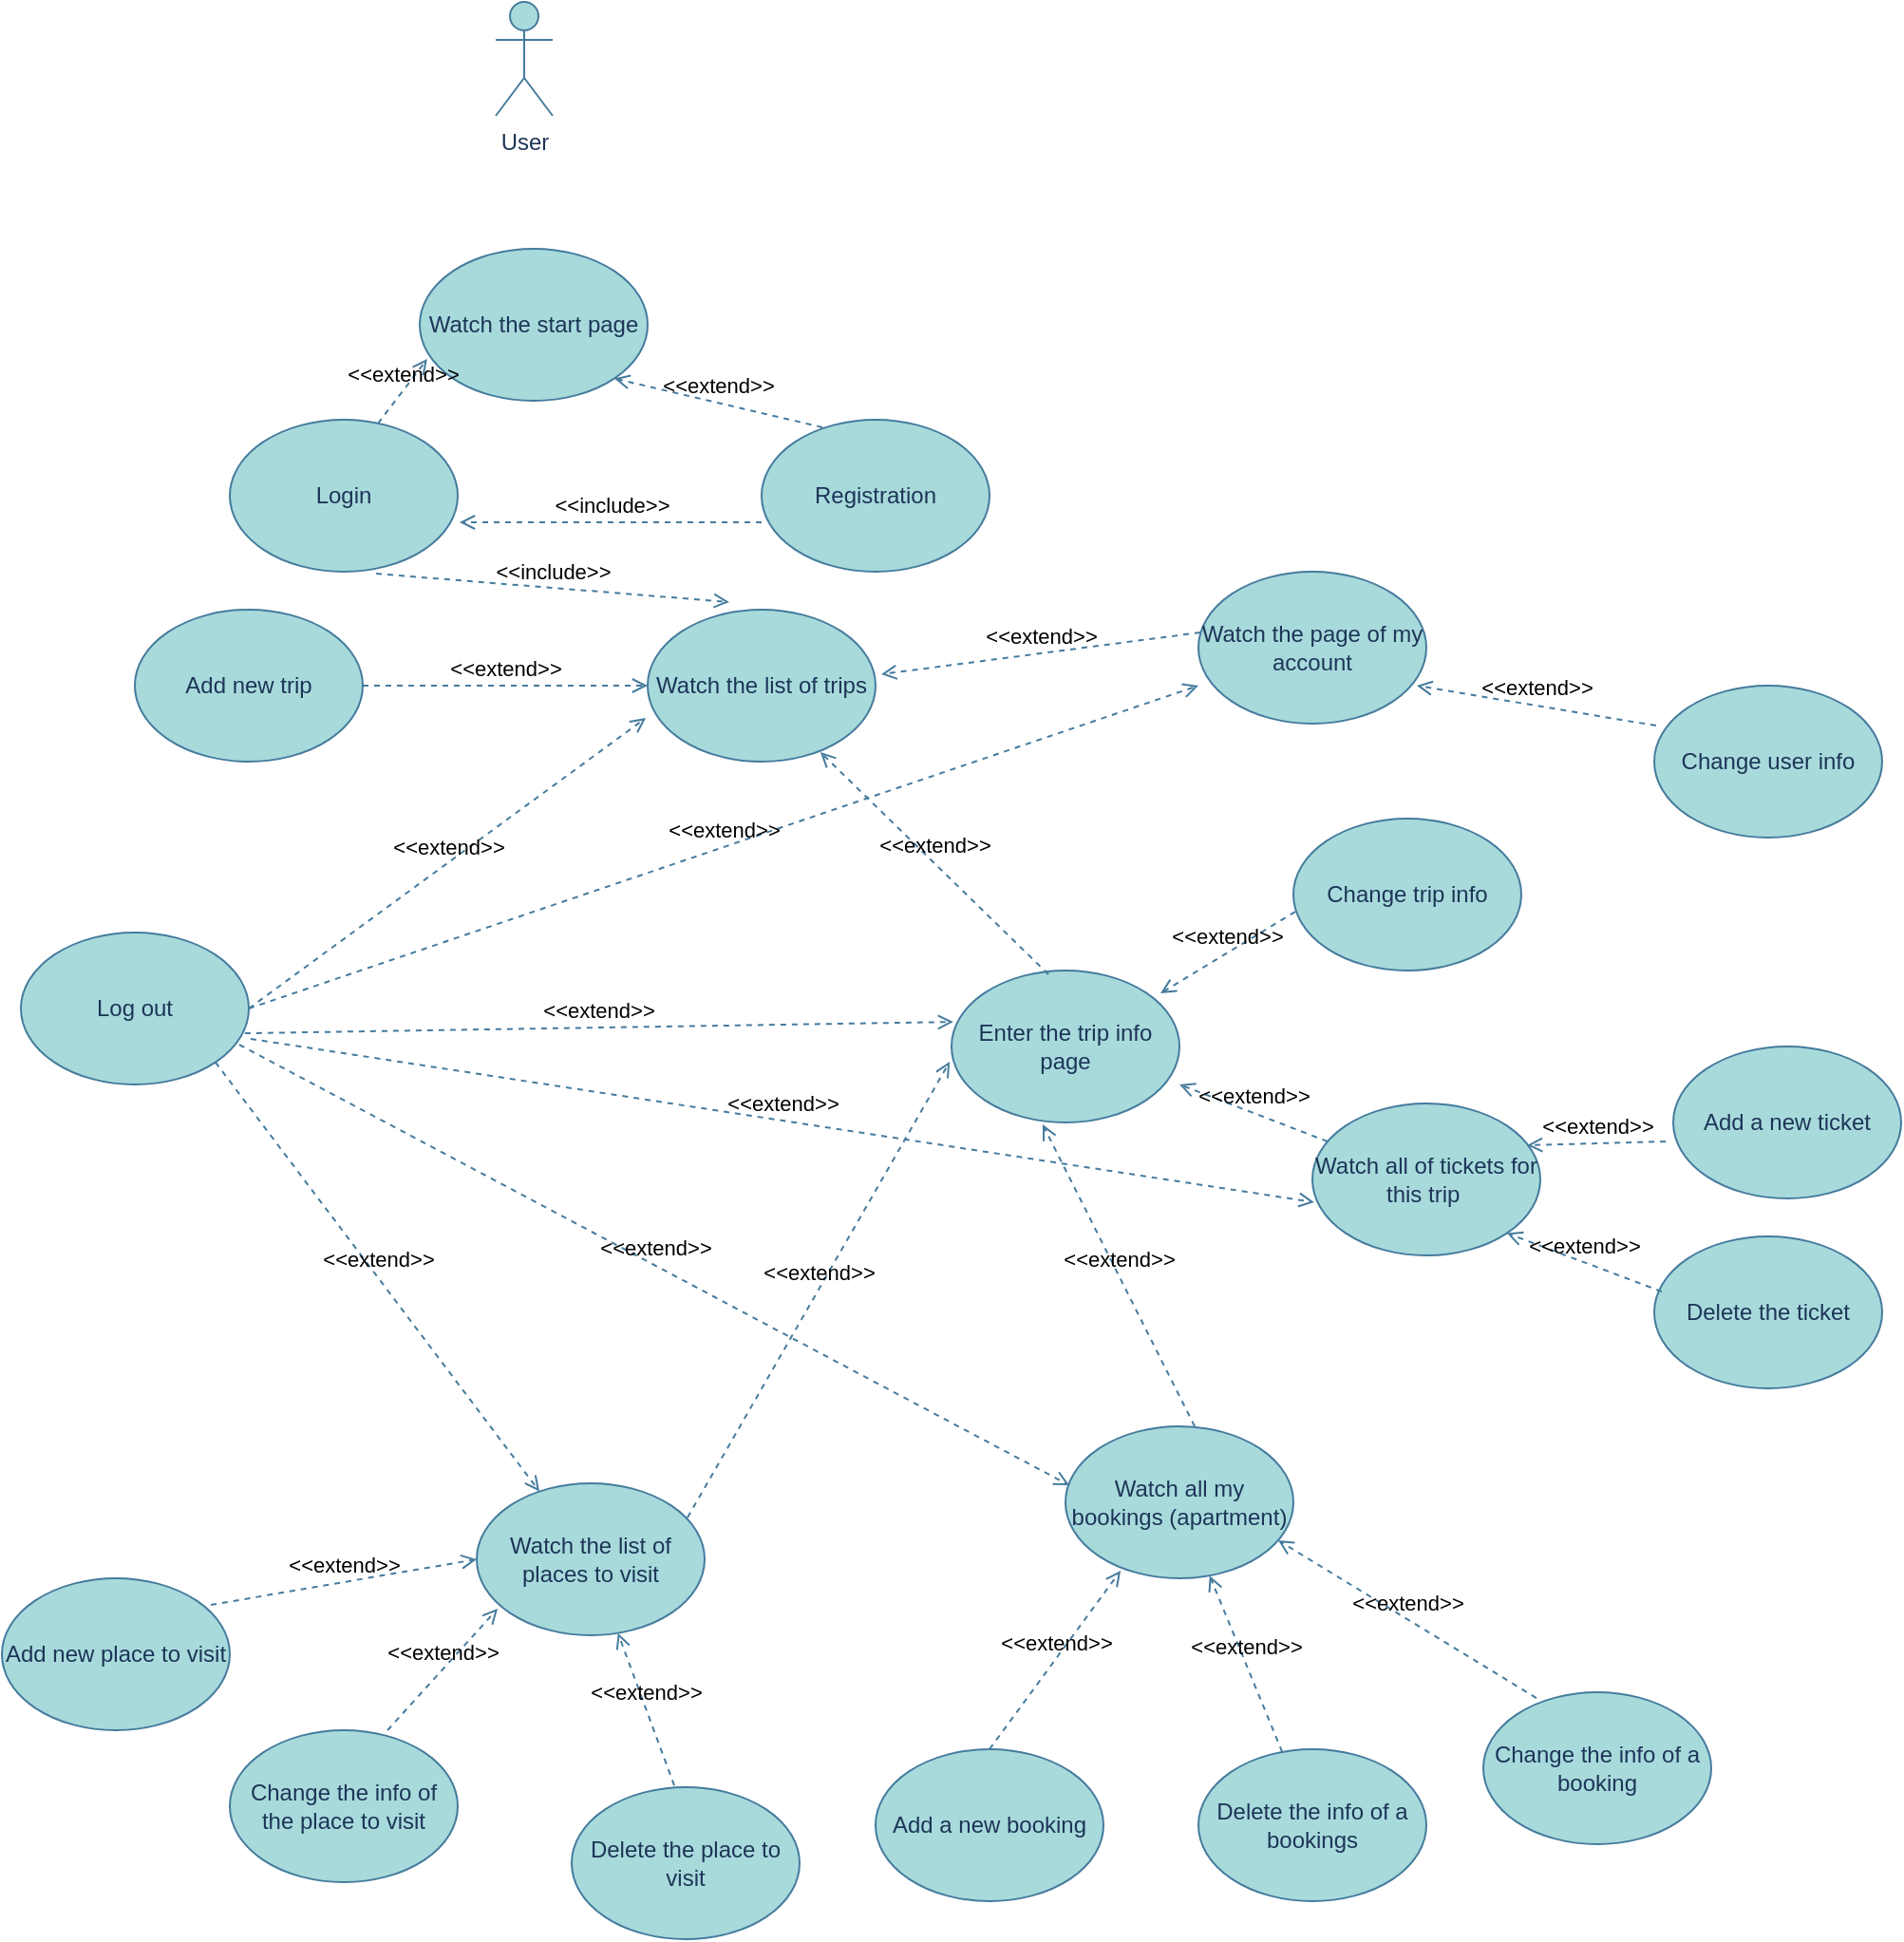 <mxfile version="21.2.8" type="device">
  <diagram name="Page-1" id="8oJk-31F9vDzVaQ4Je9T">
    <mxGraphModel dx="2284" dy="844" grid="1" gridSize="10" guides="1" tooltips="1" connect="1" arrows="1" fold="1" page="1" pageScale="1" pageWidth="850" pageHeight="1100" math="0" shadow="0">
      <root>
        <mxCell id="0" />
        <mxCell id="1" parent="0" />
        <mxCell id="cNfmolccE-oLCiGpqIM0-1" value="User" style="shape=umlActor;verticalLabelPosition=bottom;verticalAlign=top;html=1;outlineConnect=0;labelBackgroundColor=none;fillColor=#A8DADC;strokeColor=#457B9D;fontColor=#1D3557;" vertex="1" parent="1">
          <mxGeometry x="20" y="60" width="30" height="60" as="geometry" />
        </mxCell>
        <mxCell id="cNfmolccE-oLCiGpqIM0-2" value="Watch the start page" style="ellipse;whiteSpace=wrap;html=1;labelBackgroundColor=none;fillColor=#A8DADC;strokeColor=#457B9D;fontColor=#1D3557;" vertex="1" parent="1">
          <mxGeometry x="-20" y="190" width="120" height="80" as="geometry" />
        </mxCell>
        <mxCell id="cNfmolccE-oLCiGpqIM0-3" value="Login" style="ellipse;whiteSpace=wrap;html=1;labelBackgroundColor=none;fillColor=#A8DADC;strokeColor=#457B9D;fontColor=#1D3557;" vertex="1" parent="1">
          <mxGeometry x="-120" y="280" width="120" height="80" as="geometry" />
        </mxCell>
        <mxCell id="cNfmolccE-oLCiGpqIM0-4" value="Registration" style="ellipse;whiteSpace=wrap;html=1;labelBackgroundColor=none;fillColor=#A8DADC;strokeColor=#457B9D;fontColor=#1D3557;" vertex="1" parent="1">
          <mxGeometry x="160" y="280" width="120" height="80" as="geometry" />
        </mxCell>
        <mxCell id="cNfmolccE-oLCiGpqIM0-5" value="Watch the list of trips" style="ellipse;whiteSpace=wrap;html=1;labelBackgroundColor=none;fillColor=#A8DADC;strokeColor=#457B9D;fontColor=#1D3557;" vertex="1" parent="1">
          <mxGeometry x="100" y="380" width="120" height="80" as="geometry" />
        </mxCell>
        <mxCell id="cNfmolccE-oLCiGpqIM0-6" value="Add new trip" style="ellipse;whiteSpace=wrap;html=1;labelBackgroundColor=none;fillColor=#A8DADC;strokeColor=#457B9D;fontColor=#1D3557;" vertex="1" parent="1">
          <mxGeometry x="-170" y="380" width="120" height="80" as="geometry" />
        </mxCell>
        <mxCell id="cNfmolccE-oLCiGpqIM0-7" value="Watch the list of places to visit" style="ellipse;whiteSpace=wrap;html=1;labelBackgroundColor=none;fillColor=#A8DADC;strokeColor=#457B9D;fontColor=#1D3557;" vertex="1" parent="1">
          <mxGeometry x="10" y="840" width="120" height="80" as="geometry" />
        </mxCell>
        <mxCell id="cNfmolccE-oLCiGpqIM0-8" value="Add new place to visit" style="ellipse;whiteSpace=wrap;html=1;labelBackgroundColor=none;fillColor=#A8DADC;strokeColor=#457B9D;fontColor=#1D3557;" vertex="1" parent="1">
          <mxGeometry x="-240" y="890" width="120" height="80" as="geometry" />
        </mxCell>
        <mxCell id="cNfmolccE-oLCiGpqIM0-9" value="Change the info of the place to visit" style="ellipse;whiteSpace=wrap;html=1;labelBackgroundColor=none;fillColor=#A8DADC;strokeColor=#457B9D;fontColor=#1D3557;" vertex="1" parent="1">
          <mxGeometry x="-120" y="970" width="120" height="80" as="geometry" />
        </mxCell>
        <mxCell id="cNfmolccE-oLCiGpqIM0-10" value="Watch all my bookings (apartment)" style="ellipse;whiteSpace=wrap;html=1;labelBackgroundColor=none;fillColor=#A8DADC;strokeColor=#457B9D;fontColor=#1D3557;" vertex="1" parent="1">
          <mxGeometry x="320" y="810" width="120" height="80" as="geometry" />
        </mxCell>
        <mxCell id="cNfmolccE-oLCiGpqIM0-11" value="Add a new booking" style="ellipse;whiteSpace=wrap;html=1;labelBackgroundColor=none;fillColor=#A8DADC;strokeColor=#457B9D;fontColor=#1D3557;" vertex="1" parent="1">
          <mxGeometry x="220" y="980" width="120" height="80" as="geometry" />
        </mxCell>
        <mxCell id="cNfmolccE-oLCiGpqIM0-12" value="Change the info of a booking" style="ellipse;whiteSpace=wrap;html=1;labelBackgroundColor=none;fillColor=#A8DADC;strokeColor=#457B9D;fontColor=#1D3557;" vertex="1" parent="1">
          <mxGeometry x="540" y="950" width="120" height="80" as="geometry" />
        </mxCell>
        <mxCell id="cNfmolccE-oLCiGpqIM0-13" value="Delete the place to visit" style="ellipse;whiteSpace=wrap;html=1;labelBackgroundColor=none;fillColor=#A8DADC;strokeColor=#457B9D;fontColor=#1D3557;" vertex="1" parent="1">
          <mxGeometry x="60" y="1000" width="120" height="80" as="geometry" />
        </mxCell>
        <mxCell id="cNfmolccE-oLCiGpqIM0-14" value="Delete the info of a bookings" style="ellipse;whiteSpace=wrap;html=1;labelBackgroundColor=none;fillColor=#A8DADC;strokeColor=#457B9D;fontColor=#1D3557;" vertex="1" parent="1">
          <mxGeometry x="390" y="980" width="120" height="80" as="geometry" />
        </mxCell>
        <mxCell id="cNfmolccE-oLCiGpqIM0-15" value="Watch all of tickets for this trip&amp;nbsp;" style="ellipse;whiteSpace=wrap;html=1;labelBackgroundColor=none;fillColor=#A8DADC;strokeColor=#457B9D;fontColor=#1D3557;" vertex="1" parent="1">
          <mxGeometry x="450" y="640" width="120" height="80" as="geometry" />
        </mxCell>
        <mxCell id="cNfmolccE-oLCiGpqIM0-16" value="Add a new ticket" style="ellipse;whiteSpace=wrap;html=1;labelBackgroundColor=none;fillColor=#A8DADC;strokeColor=#457B9D;fontColor=#1D3557;" vertex="1" parent="1">
          <mxGeometry x="640" y="610" width="120" height="80" as="geometry" />
        </mxCell>
        <mxCell id="cNfmolccE-oLCiGpqIM0-17" value="Delete the ticket" style="ellipse;whiteSpace=wrap;html=1;labelBackgroundColor=none;fillColor=#A8DADC;strokeColor=#457B9D;fontColor=#1D3557;" vertex="1" parent="1">
          <mxGeometry x="630" y="710" width="120" height="80" as="geometry" />
        </mxCell>
        <mxCell id="cNfmolccE-oLCiGpqIM0-18" value="Watch the page of my account" style="ellipse;whiteSpace=wrap;html=1;labelBackgroundColor=none;fillColor=#A8DADC;strokeColor=#457B9D;fontColor=#1D3557;" vertex="1" parent="1">
          <mxGeometry x="390" y="360" width="120" height="80" as="geometry" />
        </mxCell>
        <mxCell id="cNfmolccE-oLCiGpqIM0-19" value="Change user info" style="ellipse;whiteSpace=wrap;html=1;labelBackgroundColor=none;fillColor=#A8DADC;strokeColor=#457B9D;fontColor=#1D3557;" vertex="1" parent="1">
          <mxGeometry x="630" y="420" width="120" height="80" as="geometry" />
        </mxCell>
        <mxCell id="cNfmolccE-oLCiGpqIM0-20" value="&amp;lt;&amp;lt;extend&amp;gt;&amp;gt;" style="html=1;verticalAlign=bottom;labelBackgroundColor=none;endArrow=open;endFill=0;dashed=1;rounded=0;exitX=0.65;exitY=0.025;exitDx=0;exitDy=0;exitPerimeter=0;entryX=0.033;entryY=0.725;entryDx=0;entryDy=0;entryPerimeter=0;strokeColor=#457B9D;fontColor=default;" edge="1" parent="1" source="cNfmolccE-oLCiGpqIM0-3" target="cNfmolccE-oLCiGpqIM0-2">
          <mxGeometry width="160" relative="1" as="geometry">
            <mxPoint x="500" y="500" as="sourcePoint" />
            <mxPoint x="340" y="500" as="targetPoint" />
          </mxGeometry>
        </mxCell>
        <mxCell id="cNfmolccE-oLCiGpqIM0-21" value="&amp;lt;&amp;lt;extend&amp;gt;&amp;gt;" style="html=1;verticalAlign=bottom;labelBackgroundColor=none;endArrow=open;endFill=0;dashed=1;rounded=0;exitX=0.267;exitY=0.05;exitDx=0;exitDy=0;exitPerimeter=0;entryX=1;entryY=1;entryDx=0;entryDy=0;strokeColor=#457B9D;fontColor=default;" edge="1" parent="1" source="cNfmolccE-oLCiGpqIM0-4" target="cNfmolccE-oLCiGpqIM0-2">
          <mxGeometry width="160" relative="1" as="geometry">
            <mxPoint x="318" y="352" as="sourcePoint" />
            <mxPoint x="359" y="308" as="targetPoint" />
          </mxGeometry>
        </mxCell>
        <mxCell id="cNfmolccE-oLCiGpqIM0-22" value="&amp;lt;&amp;lt;include&amp;gt;&amp;gt;" style="html=1;verticalAlign=bottom;labelBackgroundColor=none;endArrow=open;endFill=0;dashed=1;rounded=0;exitX=0;exitY=0.675;exitDx=0;exitDy=0;exitPerimeter=0;entryX=1.008;entryY=0.675;entryDx=0;entryDy=0;entryPerimeter=0;strokeColor=#457B9D;fontColor=default;" edge="1" parent="1" source="cNfmolccE-oLCiGpqIM0-4" target="cNfmolccE-oLCiGpqIM0-3">
          <mxGeometry width="160" relative="1" as="geometry">
            <mxPoint x="510" y="500" as="sourcePoint" />
            <mxPoint x="350" y="500" as="targetPoint" />
          </mxGeometry>
        </mxCell>
        <mxCell id="cNfmolccE-oLCiGpqIM0-23" value="&amp;lt;&amp;lt;include&amp;gt;&amp;gt;" style="html=1;verticalAlign=bottom;labelBackgroundColor=none;endArrow=open;endFill=0;dashed=1;rounded=0;exitX=0.642;exitY=1.013;exitDx=0;exitDy=0;exitPerimeter=0;entryX=0.358;entryY=-0.05;entryDx=0;entryDy=0;entryPerimeter=0;strokeColor=#457B9D;fontColor=default;" edge="1" parent="1" source="cNfmolccE-oLCiGpqIM0-3" target="cNfmolccE-oLCiGpqIM0-5">
          <mxGeometry width="160" relative="1" as="geometry">
            <mxPoint x="361" y="404" as="sourcePoint" />
            <mxPoint x="490" y="404" as="targetPoint" />
          </mxGeometry>
        </mxCell>
        <mxCell id="cNfmolccE-oLCiGpqIM0-24" value="&amp;lt;&amp;lt;extend&amp;gt;&amp;gt;" style="html=1;verticalAlign=bottom;labelBackgroundColor=none;endArrow=open;endFill=0;dashed=1;rounded=0;exitX=0.008;exitY=0.4;exitDx=0;exitDy=0;exitPerimeter=0;entryX=1.025;entryY=0.425;entryDx=0;entryDy=0;entryPerimeter=0;strokeColor=#457B9D;fontColor=default;" edge="1" parent="1" source="cNfmolccE-oLCiGpqIM0-18" target="cNfmolccE-oLCiGpqIM0-5">
          <mxGeometry width="160" relative="1" as="geometry">
            <mxPoint x="522" y="354" as="sourcePoint" />
            <mxPoint x="457" y="318" as="targetPoint" />
          </mxGeometry>
        </mxCell>
        <mxCell id="cNfmolccE-oLCiGpqIM0-25" value="&amp;lt;&amp;lt;extend&amp;gt;&amp;gt;" style="html=1;verticalAlign=bottom;labelBackgroundColor=none;endArrow=open;endFill=0;dashed=1;rounded=0;exitX=1;exitY=0.5;exitDx=0;exitDy=0;strokeColor=#457B9D;fontColor=default;" edge="1" parent="1" source="cNfmolccE-oLCiGpqIM0-6" target="cNfmolccE-oLCiGpqIM0-5">
          <mxGeometry width="160" relative="1" as="geometry">
            <mxPoint x="532" y="364" as="sourcePoint" />
            <mxPoint x="467" y="328" as="targetPoint" />
          </mxGeometry>
        </mxCell>
        <mxCell id="cNfmolccE-oLCiGpqIM0-26" value="&amp;lt;&amp;lt;extend&amp;gt;&amp;gt;" style="html=1;verticalAlign=bottom;labelBackgroundColor=none;endArrow=open;endFill=0;dashed=1;rounded=0;exitX=0.008;exitY=0.263;exitDx=0;exitDy=0;exitPerimeter=0;entryX=0.958;entryY=0.75;entryDx=0;entryDy=0;entryPerimeter=0;strokeColor=#457B9D;fontColor=default;" edge="1" parent="1" source="cNfmolccE-oLCiGpqIM0-19" target="cNfmolccE-oLCiGpqIM0-18">
          <mxGeometry width="160" relative="1" as="geometry">
            <mxPoint x="542" y="374" as="sourcePoint" />
            <mxPoint x="477" y="338" as="targetPoint" />
          </mxGeometry>
        </mxCell>
        <mxCell id="cNfmolccE-oLCiGpqIM0-27" value="&amp;lt;&amp;lt;extend&amp;gt;&amp;gt;" style="html=1;verticalAlign=bottom;labelBackgroundColor=none;endArrow=open;endFill=0;dashed=1;rounded=0;entryX=1;entryY=0.75;entryDx=0;entryDy=0;entryPerimeter=0;strokeColor=#457B9D;fontColor=default;" edge="1" parent="1" source="cNfmolccE-oLCiGpqIM0-15" target="cNfmolccE-oLCiGpqIM0-29">
          <mxGeometry width="160" relative="1" as="geometry">
            <mxPoint x="552" y="384" as="sourcePoint" />
            <mxPoint x="420" y="510" as="targetPoint" />
          </mxGeometry>
        </mxCell>
        <mxCell id="cNfmolccE-oLCiGpqIM0-28" value="&amp;lt;&amp;lt;extend&amp;gt;&amp;gt;" style="html=1;verticalAlign=bottom;labelBackgroundColor=none;endArrow=open;endFill=0;dashed=1;rounded=0;exitX=0.567;exitY=0;exitDx=0;exitDy=0;exitPerimeter=0;entryX=0.4;entryY=1.013;entryDx=0;entryDy=0;entryPerimeter=0;strokeColor=#457B9D;fontColor=default;" edge="1" parent="1" source="cNfmolccE-oLCiGpqIM0-10" target="cNfmolccE-oLCiGpqIM0-29">
          <mxGeometry width="160" relative="1" as="geometry">
            <mxPoint x="562" y="394" as="sourcePoint" />
            <mxPoint x="230" y="530" as="targetPoint" />
          </mxGeometry>
        </mxCell>
        <mxCell id="cNfmolccE-oLCiGpqIM0-29" value="Enter the trip info page" style="ellipse;whiteSpace=wrap;html=1;labelBackgroundColor=none;fillColor=#A8DADC;strokeColor=#457B9D;fontColor=#1D3557;" vertex="1" parent="1">
          <mxGeometry x="260" y="570" width="120" height="80" as="geometry" />
        </mxCell>
        <mxCell id="cNfmolccE-oLCiGpqIM0-30" value="&amp;lt;&amp;lt;extend&amp;gt;&amp;gt;" style="html=1;verticalAlign=bottom;labelBackgroundColor=none;endArrow=open;endFill=0;dashed=1;rounded=0;exitX=0.425;exitY=0.025;exitDx=0;exitDy=0;exitPerimeter=0;entryX=0.758;entryY=0.938;entryDx=0;entryDy=0;entryPerimeter=0;strokeColor=#457B9D;fontColor=default;" edge="1" parent="1" source="cNfmolccE-oLCiGpqIM0-29" target="cNfmolccE-oLCiGpqIM0-5">
          <mxGeometry width="160" relative="1" as="geometry">
            <mxPoint x="421" y="720" as="sourcePoint" />
            <mxPoint x="430" y="520" as="targetPoint" />
          </mxGeometry>
        </mxCell>
        <mxCell id="cNfmolccE-oLCiGpqIM0-31" value="&amp;lt;&amp;lt;extend&amp;gt;&amp;gt;" style="html=1;verticalAlign=bottom;labelBackgroundColor=none;endArrow=open;endFill=0;dashed=1;rounded=0;exitX=0.925;exitY=0.225;exitDx=0;exitDy=0;exitPerimeter=0;entryX=-0.008;entryY=0.6;entryDx=0;entryDy=0;entryPerimeter=0;strokeColor=#457B9D;fontColor=default;" edge="1" parent="1" source="cNfmolccE-oLCiGpqIM0-7" target="cNfmolccE-oLCiGpqIM0-29">
          <mxGeometry width="160" relative="1" as="geometry">
            <mxPoint x="431" y="730" as="sourcePoint" />
            <mxPoint x="440" y="530" as="targetPoint" />
          </mxGeometry>
        </mxCell>
        <mxCell id="cNfmolccE-oLCiGpqIM0-32" value="&amp;lt;&amp;lt;extend&amp;gt;&amp;gt;" style="html=1;verticalAlign=bottom;labelBackgroundColor=none;endArrow=open;endFill=0;dashed=1;rounded=0;exitX=0.917;exitY=0.175;exitDx=0;exitDy=0;exitPerimeter=0;entryX=0;entryY=0.5;entryDx=0;entryDy=0;strokeColor=#457B9D;fontColor=default;" edge="1" parent="1" source="cNfmolccE-oLCiGpqIM0-8" target="cNfmolccE-oLCiGpqIM0-7">
          <mxGeometry width="160" relative="1" as="geometry">
            <mxPoint x="441" y="740" as="sourcePoint" />
            <mxPoint x="450" y="540" as="targetPoint" />
          </mxGeometry>
        </mxCell>
        <mxCell id="cNfmolccE-oLCiGpqIM0-33" value="&amp;lt;&amp;lt;extend&amp;gt;&amp;gt;" style="html=1;verticalAlign=bottom;labelBackgroundColor=none;endArrow=open;endFill=0;dashed=1;rounded=0;exitX=0.692;exitY=0;exitDx=0;exitDy=0;exitPerimeter=0;entryX=0.092;entryY=0.825;entryDx=0;entryDy=0;entryPerimeter=0;strokeColor=#457B9D;fontColor=default;" edge="1" parent="1" source="cNfmolccE-oLCiGpqIM0-9" target="cNfmolccE-oLCiGpqIM0-7">
          <mxGeometry width="160" relative="1" as="geometry">
            <mxPoint x="451" y="750" as="sourcePoint" />
            <mxPoint x="460" y="550" as="targetPoint" />
          </mxGeometry>
        </mxCell>
        <mxCell id="cNfmolccE-oLCiGpqIM0-34" value="&amp;lt;&amp;lt;extend&amp;gt;&amp;gt;" style="html=1;verticalAlign=bottom;labelBackgroundColor=none;endArrow=open;endFill=0;dashed=1;rounded=0;exitX=0.45;exitY=-0.012;exitDx=0;exitDy=0;exitPerimeter=0;strokeColor=#457B9D;fontColor=default;" edge="1" parent="1" source="cNfmolccE-oLCiGpqIM0-13" target="cNfmolccE-oLCiGpqIM0-7">
          <mxGeometry x="0.007" width="160" relative="1" as="geometry">
            <mxPoint x="461" y="760" as="sourcePoint" />
            <mxPoint x="470" y="560" as="targetPoint" />
            <mxPoint as="offset" />
          </mxGeometry>
        </mxCell>
        <mxCell id="cNfmolccE-oLCiGpqIM0-35" value="&amp;lt;&amp;lt;extend&amp;gt;&amp;gt;" style="html=1;verticalAlign=bottom;labelBackgroundColor=none;endArrow=open;endFill=0;dashed=1;rounded=0;exitX=0.5;exitY=0;exitDx=0;exitDy=0;entryX=0.242;entryY=0.95;entryDx=0;entryDy=0;entryPerimeter=0;strokeColor=#457B9D;fontColor=default;" edge="1" parent="1" source="cNfmolccE-oLCiGpqIM0-11" target="cNfmolccE-oLCiGpqIM0-10">
          <mxGeometry width="160" relative="1" as="geometry">
            <mxPoint x="471" y="770" as="sourcePoint" />
            <mxPoint x="480" y="570" as="targetPoint" />
          </mxGeometry>
        </mxCell>
        <mxCell id="cNfmolccE-oLCiGpqIM0-36" value="&amp;lt;&amp;lt;extend&amp;gt;&amp;gt;" style="html=1;verticalAlign=bottom;labelBackgroundColor=none;endArrow=open;endFill=0;dashed=1;rounded=0;strokeColor=#457B9D;fontColor=default;" edge="1" parent="1" source="cNfmolccE-oLCiGpqIM0-14" target="cNfmolccE-oLCiGpqIM0-10">
          <mxGeometry width="160" relative="1" as="geometry">
            <mxPoint x="481" y="780" as="sourcePoint" />
            <mxPoint x="490" y="580" as="targetPoint" />
          </mxGeometry>
        </mxCell>
        <mxCell id="cNfmolccE-oLCiGpqIM0-37" value="&amp;lt;&amp;lt;extend&amp;gt;&amp;gt;" style="html=1;verticalAlign=bottom;labelBackgroundColor=none;endArrow=open;endFill=0;dashed=1;rounded=0;exitX=0.233;exitY=0.038;exitDx=0;exitDy=0;exitPerimeter=0;entryX=0.933;entryY=0.75;entryDx=0;entryDy=0;entryPerimeter=0;strokeColor=#457B9D;fontColor=default;" edge="1" parent="1" source="cNfmolccE-oLCiGpqIM0-12" target="cNfmolccE-oLCiGpqIM0-10">
          <mxGeometry width="160" relative="1" as="geometry">
            <mxPoint x="491" y="790" as="sourcePoint" />
            <mxPoint x="500" y="590" as="targetPoint" />
          </mxGeometry>
        </mxCell>
        <mxCell id="cNfmolccE-oLCiGpqIM0-38" value="&amp;lt;&amp;lt;extend&amp;gt;&amp;gt;" style="html=1;verticalAlign=bottom;labelBackgroundColor=none;endArrow=open;endFill=0;dashed=1;rounded=0;exitX=-0.033;exitY=0.625;exitDx=0;exitDy=0;exitPerimeter=0;entryX=0.942;entryY=0.275;entryDx=0;entryDy=0;entryPerimeter=0;strokeColor=#457B9D;fontColor=default;" edge="1" parent="1" source="cNfmolccE-oLCiGpqIM0-16" target="cNfmolccE-oLCiGpqIM0-15">
          <mxGeometry width="160" relative="1" as="geometry">
            <mxPoint x="501" y="800" as="sourcePoint" />
            <mxPoint x="510" y="600" as="targetPoint" />
          </mxGeometry>
        </mxCell>
        <mxCell id="cNfmolccE-oLCiGpqIM0-39" value="&amp;lt;&amp;lt;extend&amp;gt;&amp;gt;" style="html=1;verticalAlign=bottom;labelBackgroundColor=none;endArrow=open;endFill=0;dashed=1;rounded=0;exitX=0.033;exitY=0.363;exitDx=0;exitDy=0;exitPerimeter=0;entryX=1;entryY=1;entryDx=0;entryDy=0;strokeColor=#457B9D;fontColor=default;" edge="1" parent="1" source="cNfmolccE-oLCiGpqIM0-17" target="cNfmolccE-oLCiGpqIM0-15">
          <mxGeometry width="160" relative="1" as="geometry">
            <mxPoint x="511" y="810" as="sourcePoint" />
            <mxPoint x="520" y="610" as="targetPoint" />
          </mxGeometry>
        </mxCell>
        <mxCell id="cNfmolccE-oLCiGpqIM0-40" value="Log out" style="ellipse;whiteSpace=wrap;html=1;labelBackgroundColor=none;fillColor=#A8DADC;strokeColor=#457B9D;fontColor=#1D3557;" vertex="1" parent="1">
          <mxGeometry x="-230" y="550" width="120" height="80" as="geometry" />
        </mxCell>
        <mxCell id="cNfmolccE-oLCiGpqIM0-41" value="&amp;lt;&amp;lt;extend&amp;gt;&amp;gt;" style="html=1;verticalAlign=bottom;labelBackgroundColor=none;endArrow=open;endFill=0;dashed=1;rounded=0;exitX=1;exitY=0.5;exitDx=0;exitDy=0;entryX=-0.008;entryY=0.713;entryDx=0;entryDy=0;entryPerimeter=0;strokeColor=#457B9D;fontColor=default;" edge="1" parent="1" source="cNfmolccE-oLCiGpqIM0-40" target="cNfmolccE-oLCiGpqIM0-5">
          <mxGeometry width="160" relative="1" as="geometry">
            <mxPoint x="210" y="490" as="sourcePoint" />
            <mxPoint x="290" y="496" as="targetPoint" />
          </mxGeometry>
        </mxCell>
        <mxCell id="cNfmolccE-oLCiGpqIM0-42" value="&amp;lt;&amp;lt;extend&amp;gt;&amp;gt;" style="html=1;verticalAlign=bottom;labelBackgroundColor=none;endArrow=open;endFill=0;dashed=1;rounded=0;exitX=0.983;exitY=0.663;exitDx=0;exitDy=0;exitPerimeter=0;entryX=0.008;entryY=0.338;entryDx=0;entryDy=0;entryPerimeter=0;strokeColor=#457B9D;fontColor=default;" edge="1" parent="1" source="cNfmolccE-oLCiGpqIM0-40" target="cNfmolccE-oLCiGpqIM0-29">
          <mxGeometry width="160" relative="1" as="geometry">
            <mxPoint x="220" y="500" as="sourcePoint" />
            <mxPoint x="300" y="506" as="targetPoint" />
          </mxGeometry>
        </mxCell>
        <mxCell id="cNfmolccE-oLCiGpqIM0-43" value="&amp;lt;&amp;lt;extend&amp;gt;&amp;gt;" style="html=1;verticalAlign=bottom;labelBackgroundColor=none;endArrow=open;endFill=0;dashed=1;rounded=0;exitX=1;exitY=1;exitDx=0;exitDy=0;strokeColor=#457B9D;fontColor=default;" edge="1" parent="1" source="cNfmolccE-oLCiGpqIM0-40" target="cNfmolccE-oLCiGpqIM0-7">
          <mxGeometry width="160" relative="1" as="geometry">
            <mxPoint x="230" y="510" as="sourcePoint" />
            <mxPoint x="310" y="516" as="targetPoint" />
          </mxGeometry>
        </mxCell>
        <mxCell id="cNfmolccE-oLCiGpqIM0-44" value="&amp;lt;&amp;lt;extend&amp;gt;&amp;gt;" style="html=1;verticalAlign=bottom;labelBackgroundColor=none;endArrow=open;endFill=0;dashed=1;rounded=0;exitX=0.958;exitY=0.738;exitDx=0;exitDy=0;exitPerimeter=0;entryX=0.017;entryY=0.388;entryDx=0;entryDy=0;entryPerimeter=0;strokeColor=#457B9D;fontColor=default;" edge="1" parent="1" source="cNfmolccE-oLCiGpqIM0-40" target="cNfmolccE-oLCiGpqIM0-10">
          <mxGeometry width="160" relative="1" as="geometry">
            <mxPoint x="-42" y="593" as="sourcePoint" />
            <mxPoint x="261" y="617" as="targetPoint" />
          </mxGeometry>
        </mxCell>
        <mxCell id="cNfmolccE-oLCiGpqIM0-45" value="&amp;lt;&amp;lt;extend&amp;gt;&amp;gt;" style="html=1;verticalAlign=bottom;labelBackgroundColor=none;endArrow=open;endFill=0;dashed=1;rounded=0;exitX=1.008;exitY=0.7;exitDx=0;exitDy=0;exitPerimeter=0;entryX=0.008;entryY=0.65;entryDx=0;entryDy=0;entryPerimeter=0;strokeColor=#457B9D;fontColor=default;" edge="1" parent="1" source="cNfmolccE-oLCiGpqIM0-40" target="cNfmolccE-oLCiGpqIM0-15">
          <mxGeometry width="160" relative="1" as="geometry">
            <mxPoint x="-105" y="619" as="sourcePoint" />
            <mxPoint x="332" y="851" as="targetPoint" />
          </mxGeometry>
        </mxCell>
        <mxCell id="cNfmolccE-oLCiGpqIM0-46" value="&amp;lt;&amp;lt;extend&amp;gt;&amp;gt;" style="html=1;verticalAlign=bottom;labelBackgroundColor=none;endArrow=open;endFill=0;dashed=1;rounded=0;exitX=1;exitY=0.5;exitDx=0;exitDy=0;entryX=0;entryY=0.75;entryDx=0;entryDy=0;entryPerimeter=0;strokeColor=#457B9D;fontColor=default;" edge="1" parent="1" source="cNfmolccE-oLCiGpqIM0-40" target="cNfmolccE-oLCiGpqIM0-18">
          <mxGeometry width="160" relative="1" as="geometry">
            <mxPoint x="-102" y="613" as="sourcePoint" />
            <mxPoint x="271" y="607" as="targetPoint" />
          </mxGeometry>
        </mxCell>
        <mxCell id="cNfmolccE-oLCiGpqIM0-47" value="Change trip info" style="ellipse;whiteSpace=wrap;html=1;strokeColor=#457B9D;fontColor=#1D3557;fillColor=#A8DADC;" vertex="1" parent="1">
          <mxGeometry x="440" y="490" width="120" height="80" as="geometry" />
        </mxCell>
        <mxCell id="cNfmolccE-oLCiGpqIM0-48" value="&amp;lt;&amp;lt;extend&amp;gt;&amp;gt;" style="html=1;verticalAlign=bottom;labelBackgroundColor=none;endArrow=open;endFill=0;dashed=1;rounded=0;exitX=0.008;exitY=0.613;exitDx=0;exitDy=0;exitPerimeter=0;entryX=0.917;entryY=0.15;entryDx=0;entryDy=0;entryPerimeter=0;strokeColor=#457B9D;fontColor=default;" edge="1" parent="1" source="cNfmolccE-oLCiGpqIM0-47" target="cNfmolccE-oLCiGpqIM0-29">
          <mxGeometry width="160" relative="1" as="geometry">
            <mxPoint x="641" y="451" as="sourcePoint" />
            <mxPoint x="515" y="430" as="targetPoint" />
          </mxGeometry>
        </mxCell>
      </root>
    </mxGraphModel>
  </diagram>
</mxfile>
